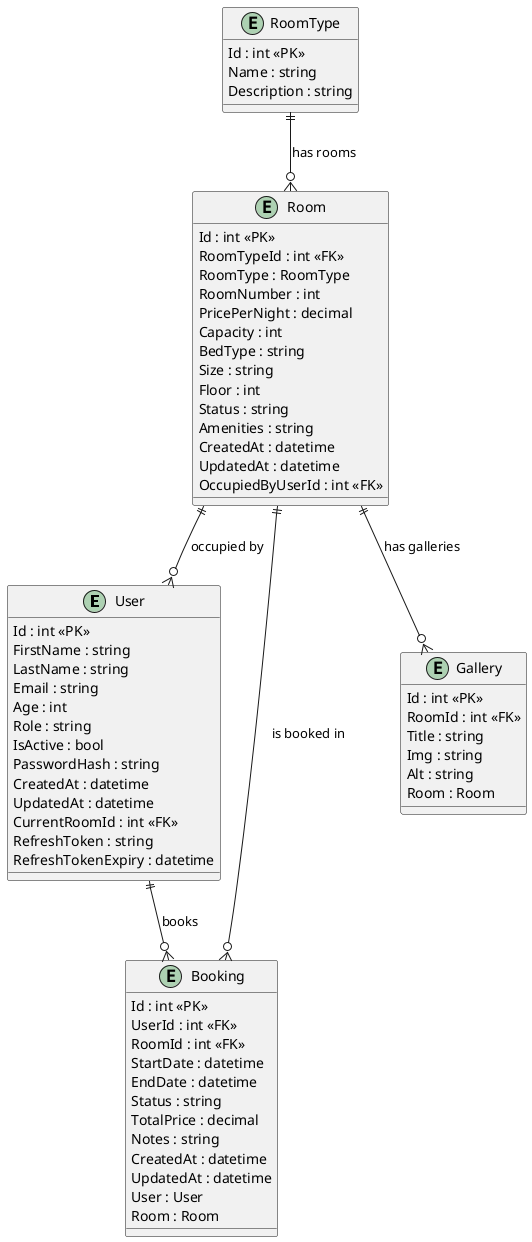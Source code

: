 @startuml
entity User {
  Id : int <<PK>>
  FirstName : string
  LastName : string
  Email : string
  Age : int
  Role : string
  IsActive : bool
  PasswordHash : string
  CreatedAt : datetime
  UpdatedAt : datetime
  CurrentRoomId : int <<FK>>
  RefreshToken : string
  RefreshTokenExpiry : datetime
}

entity Room {
  Id : int <<PK>>
  RoomTypeId : int <<FK>>
  RoomType : RoomType
  RoomNumber : int
  PricePerNight : decimal
  Capacity : int
  BedType : string
  Size : string
  Floor : int
  Status : string
  Amenities : string
  CreatedAt : datetime
  UpdatedAt : datetime
  OccupiedByUserId : int <<FK>>
}

entity RoomType {
  Id : int <<PK>>
  Name : string
  Description : string
}

entity Booking {
  Id : int <<PK>>
  UserId : int <<FK>>
  RoomId : int <<FK>>
  StartDate : datetime
  EndDate : datetime
  Status : string
  TotalPrice : decimal
  Notes : string
  CreatedAt : datetime
  UpdatedAt : datetime
  User : User
  Room : Room
}

entity Gallery {
  Id : int <<PK>>
  RoomId : int <<FK>>
  Title : string
  Img : string
  Alt : string
  Room : Room
}

User ||--o{ Booking : "books"
Room ||--o{ Booking : "is booked in"
RoomType ||--o{ Room : "has rooms"
Room ||--o{ Gallery : "has galleries"
Room ||--o{ User : "occupied by"
@enduml
